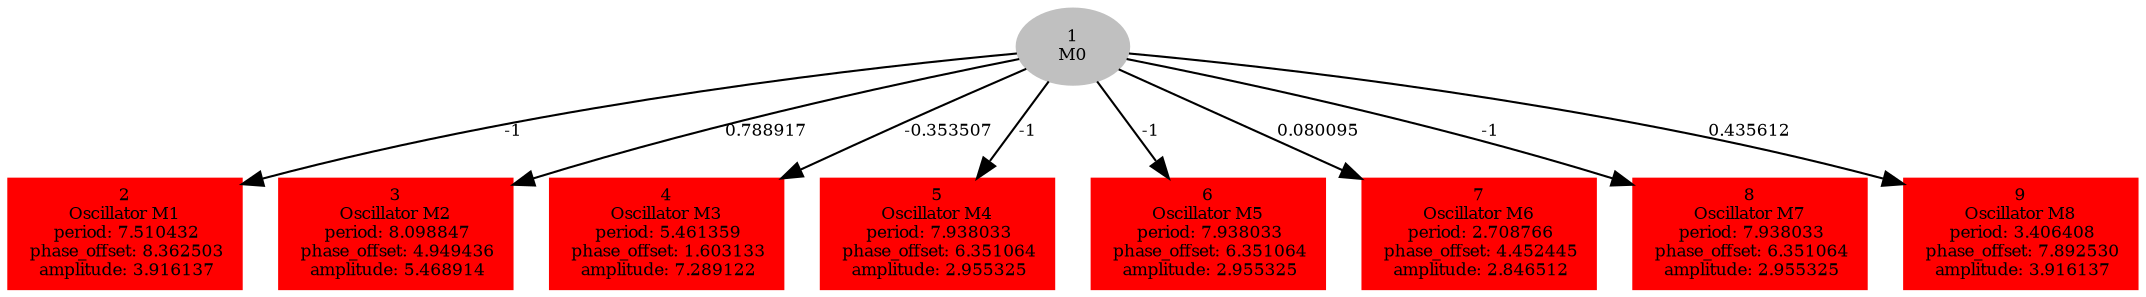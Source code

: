  digraph g{ forcelabels=true;
1[label=<1<BR/>M0>,color="grey",style=filled,fontsize=8];
2 [label=<2<BR />Oscillator M1<BR /> period: 7.510432<BR /> phase_offset: 8.362503<BR /> amplitude: 3.916137>, shape=box,color=red,style=filled,fontsize=8];3 [label=<3<BR />Oscillator M2<BR /> period: 8.098847<BR /> phase_offset: 4.949436<BR /> amplitude: 5.468914>, shape=box,color=red,style=filled,fontsize=8];4 [label=<4<BR />Oscillator M3<BR /> period: 5.461359<BR /> phase_offset: 1.603133<BR /> amplitude: 7.289122>, shape=box,color=red,style=filled,fontsize=8];5 [label=<5<BR />Oscillator M4<BR /> period: 7.938033<BR /> phase_offset: 6.351064<BR /> amplitude: 2.955325>, shape=box,color=red,style=filled,fontsize=8];6 [label=<6<BR />Oscillator M5<BR /> period: 7.938033<BR /> phase_offset: 6.351064<BR /> amplitude: 2.955325>, shape=box,color=red,style=filled,fontsize=8];7 [label=<7<BR />Oscillator M6<BR /> period: 2.708766<BR /> phase_offset: 4.452445<BR /> amplitude: 2.846512>, shape=box,color=red,style=filled,fontsize=8];8 [label=<8<BR />Oscillator M7<BR /> period: 7.938033<BR /> phase_offset: 6.351064<BR /> amplitude: 2.955325>, shape=box,color=red,style=filled,fontsize=8];9 [label=<9<BR />Oscillator M8<BR /> period: 3.406408<BR /> phase_offset: 7.892530<BR /> amplitude: 3.916137>, shape=box,color=red,style=filled,fontsize=8];1 -> 2[label="-1 ",fontsize="8"];
1 -> 3[label="0.788917 ",fontsize="8"];
1 -> 4[label="-0.353507 ",fontsize="8"];
1 -> 5[label="-1 ",fontsize="8"];
1 -> 6[label="-1 ",fontsize="8"];
1 -> 7[label="0.080095 ",fontsize="8"];
1 -> 8[label="-1 ",fontsize="8"];
1 -> 9[label="0.435612 ",fontsize="8"];
 }
